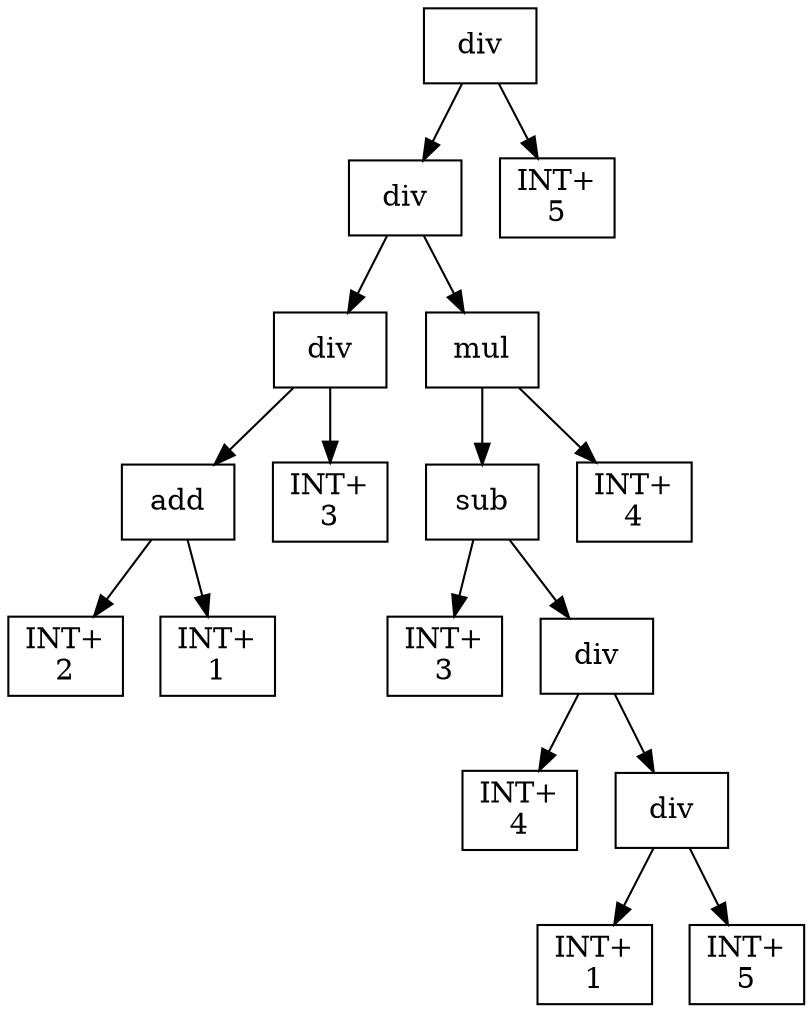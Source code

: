 digraph expr {
  node [shape=box];
  n1 [label="div"];
  n2 [label="div"];
  n3 [label="div"];
  n4 [label="add"];
  n5 [label="INT+\n2"];
  n6 [label="INT+\n1"];
  n4 -> n5;
  n4 -> n6;
  n7 [label="INT+\n3"];
  n3 -> n4;
  n3 -> n7;
  n8 [label="mul"];
  n9 [label="sub"];
  n10 [label="INT+\n3"];
  n11 [label="div"];
  n12 [label="INT+\n4"];
  n13 [label="div"];
  n14 [label="INT+\n1"];
  n15 [label="INT+\n5"];
  n13 -> n14;
  n13 -> n15;
  n11 -> n12;
  n11 -> n13;
  n9 -> n10;
  n9 -> n11;
  n16 [label="INT+\n4"];
  n8 -> n9;
  n8 -> n16;
  n2 -> n3;
  n2 -> n8;
  n17 [label="INT+\n5"];
  n1 -> n2;
  n1 -> n17;
}